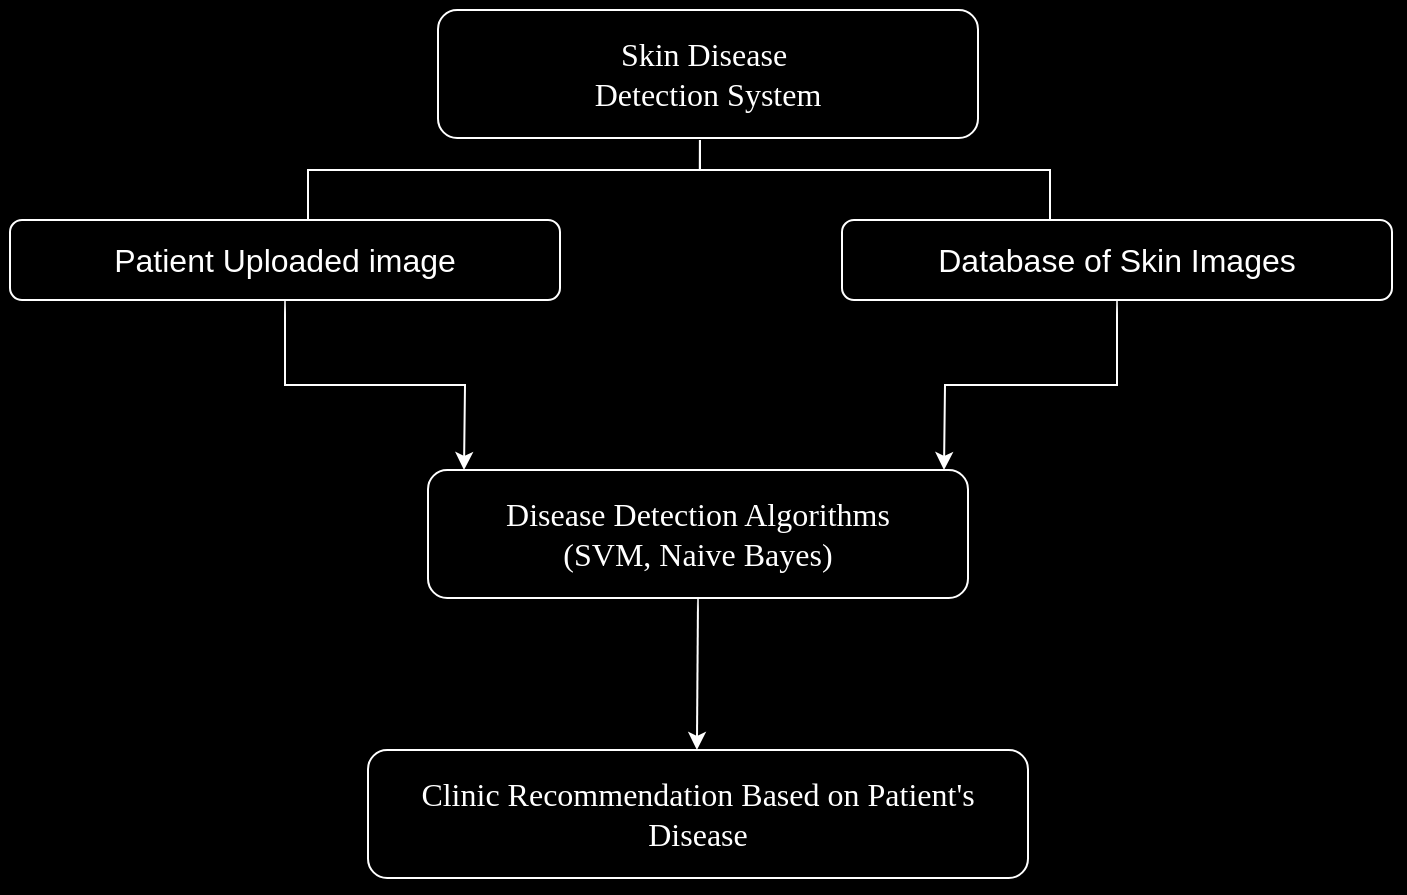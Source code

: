 <mxfile version="24.0.3" type="device">
  <diagram name="Page-1" id="b98fa263-6416-c6ec-5b7d-78bf54ef71d0">
    <mxGraphModel dx="836" dy="478" grid="0" gridSize="10" guides="1" tooltips="1" connect="1" arrows="0" fold="1" page="1" pageScale="1.5" pageWidth="1169" pageHeight="826" background="#000000" math="0" shadow="0">
      <root>
        <mxCell id="0" style=";html=1;" />
        <mxCell id="1" style=";html=1;" parent="0" />
        <mxCell id="303ed1de8c2c98b4-3" value="Skin Disease&amp;nbsp;&lt;br&gt;Detection System" style="rounded=1;shadow=1;strokeWidth=1;fontSize=16;align=center;fillColor=#000000;strokeColor=#FFFFFF;fontColor=#FFFFFF;fontFamily=Times New Roman;whiteSpace=wrap;html=1;labelBackgroundColor=none;" parent="1" vertex="1">
          <mxGeometry x="747" y="310" width="270" height="64" as="geometry" />
        </mxCell>
        <mxCell id="a5ysi49OylQJOefCoNrB-3" value="" style="edgeStyle=orthogonalEdgeStyle;rounded=0;orthogonalLoop=1;jettySize=auto;exitX=0.5;exitY=1;exitDx=0;exitDy=0;fontColor=#FFFFFF;fontFamily=Times New Roman;html=1;fillColor=#000000;strokeColor=#FFFFFF;labelBackgroundColor=none;" edge="1" parent="1" source="303ed1de8c2c98b4-5">
          <mxGeometry relative="1" as="geometry">
            <mxPoint x="760.0" y="540" as="targetPoint" />
          </mxGeometry>
        </mxCell>
        <mxCell id="303ed1de8c2c98b4-5" value="Patient Uploaded image" style="whiteSpace=wrap;html=1;rounded=1;shadow=1;strokeWidth=1;fontSize=16;align=center;fillColor=#000000;strokeColor=#FFFFFF;fontColor=#FFFFFF;labelBackgroundColor=none;" parent="1" vertex="1">
          <mxGeometry x="533" y="415" width="275" height="40" as="geometry" />
        </mxCell>
        <mxCell id="a5ysi49OylQJOefCoNrB-4" value="" style="edgeStyle=orthogonalEdgeStyle;rounded=0;orthogonalLoop=1;jettySize=auto;exitX=0.5;exitY=1;exitDx=0;exitDy=0;fontColor=#FFFFFF;fontFamily=Times New Roman;html=1;fillColor=#000000;strokeColor=#FFFFFF;labelBackgroundColor=none;" edge="1" parent="1" source="303ed1de8c2c98b4-8">
          <mxGeometry relative="1" as="geometry">
            <mxPoint x="1000" y="540" as="targetPoint" />
          </mxGeometry>
        </mxCell>
        <mxCell id="303ed1de8c2c98b4-8" value="Database of Skin Images" style="whiteSpace=wrap;html=1;rounded=1;shadow=1;strokeWidth=1;fontSize=16;align=center;fillColor=#000000;strokeColor=#FFFFFF;fontColor=#FFFFFF;labelBackgroundColor=none;" parent="1" vertex="1">
          <mxGeometry x="949" y="415" width="275" height="40" as="geometry" />
        </mxCell>
        <mxCell id="303ed1de8c2c98b4-80" value="" style="edgeStyle=orthogonalEdgeStyle;startSize=6;endFill=0;endSize=6;strokeWidth=1;fontSize=16;rounded=0;endArrow=none;fontColor=#FFFFFF;fontFamily=Times New Roman;html=1;fillColor=#000000;strokeColor=#FFFFFF;labelBackgroundColor=none;" parent="1" edge="1">
          <mxGeometry relative="1" as="geometry">
            <Array as="points">
              <mxPoint x="878" y="390" />
              <mxPoint x="682" y="390" />
            </Array>
            <mxPoint x="878.0" y="375" as="sourcePoint" />
            <mxPoint x="682.0" y="415" as="targetPoint" />
          </mxGeometry>
        </mxCell>
        <mxCell id="303ed1de8c2c98b4-83" value="" style="edgeStyle=orthogonalEdgeStyle;startSize=6;endFill=0;endSize=6;strokeWidth=1;fontSize=16;rounded=0;endArrow=none;fontColor=#FFFFFF;fontFamily=Times New Roman;html=1;fillColor=#000000;strokeColor=#FFFFFF;labelBackgroundColor=none;" parent="1" edge="1">
          <mxGeometry relative="1" as="geometry">
            <Array as="points">
              <mxPoint x="878" y="390" />
              <mxPoint x="1053" y="390" />
            </Array>
            <mxPoint x="877.947" y="375" as="sourcePoint" />
            <mxPoint x="1053" y="415" as="targetPoint" />
          </mxGeometry>
        </mxCell>
        <mxCell id="a5ysi49OylQJOefCoNrB-6" value="" style="edgeStyle=orthogonalEdgeStyle;rounded=0;orthogonalLoop=1;jettySize=auto;exitX=0.5;exitY=1;exitDx=0;exitDy=0;fontColor=#FFFFFF;fontFamily=Times New Roman;html=1;fillColor=#000000;strokeColor=#FFFFFF;labelBackgroundColor=none;" edge="1" parent="1" source="a5ysi49OylQJOefCoNrB-5">
          <mxGeometry relative="1" as="geometry">
            <mxPoint x="876.462" y="680" as="targetPoint" />
          </mxGeometry>
        </mxCell>
        <mxCell id="a5ysi49OylQJOefCoNrB-5" value="Disease&amp;nbsp;Detection Algorithms&lt;br&gt;(SVM, Naive Bayes)" style="rounded=1;shadow=1;strokeWidth=1;fontSize=16;align=center;fillColor=#000000;strokeColor=#FFFFFF;fontColor=#FFFFFF;fontFamily=Times New Roman;whiteSpace=wrap;html=1;labelBackgroundColor=none;" vertex="1" parent="1">
          <mxGeometry x="742" y="540" width="270" height="64" as="geometry" />
        </mxCell>
        <mxCell id="a5ysi49OylQJOefCoNrB-7" value="Clinic Recommendation Based on Patient&#39;s Disease" style="rounded=1;shadow=1;strokeWidth=1;fontSize=16;align=center;fillColor=#000000;strokeColor=#FFFFFF;fontColor=#FFFFFF;fontFamily=Times New Roman;whiteSpace=wrap;html=1;labelBackgroundColor=none;" vertex="1" parent="1">
          <mxGeometry x="712" y="680" width="330" height="64" as="geometry" />
        </mxCell>
      </root>
    </mxGraphModel>
  </diagram>
</mxfile>
